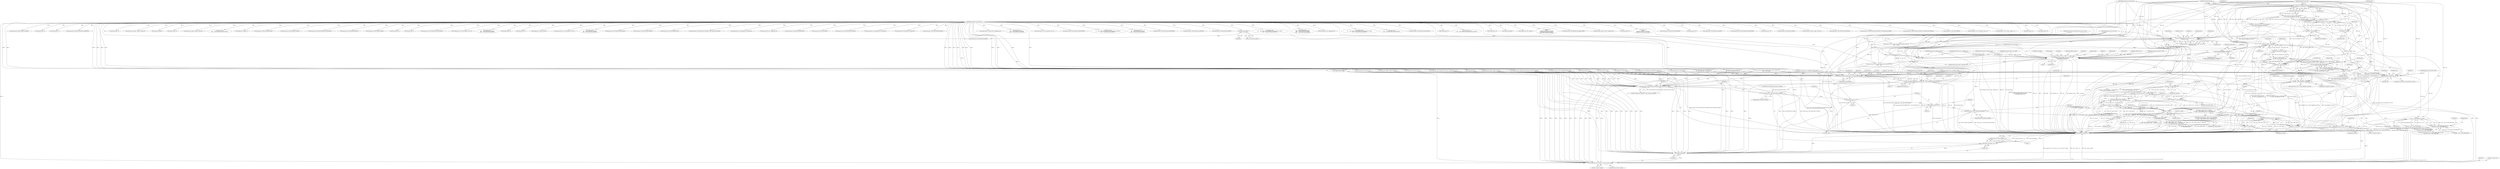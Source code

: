 digraph "0_frr_943d595a018e69b550db08cccba1d0778a86705a_0@pointer" {
"1000423" [label="(Call,peer_cap_enhe(peer, afi, safi))"];
"1000221" [label="(Call,bgp_packet_mpattr_start(s, peer, afi, safi,\n\t\t\t\t\t\t\tvecarr, attr))"];
"1000195" [label="(Call,stream_get_endp(s))"];
"1000150" [label="(MethodParameterIn,struct stream *s)"];
"1000210" [label="(Call,peer_cap_enhe(peer, afi, safi))"];
"1000149" [label="(MethodParameterIn,struct peer *peer)"];
"1000203" [label="(Call,afi == AFI_IP)"];
"1000154" [label="(MethodParameterIn,afi_t afi)"];
"1000206" [label="(Call,safi == SAFI_UNICAST)"];
"1000155" [label="(MethodParameterIn,safi_t safi)"];
"1000152" [label="(MethodParameterIn,struct bpacket_attr_vec_arr *vecarr)"];
"1000151" [label="(MethodParameterIn,struct attr *attr)"];
"1000415" [label="(Call,afi == AFI_IP)"];
"1000228" [label="(Call,bgp_packet_mpattr_prefix(s, afi, safi, p, prd, label,\n\t\t\t\t\t num_labels, addpath_encode,\n\t\t\t\t\t addpath_tx_id, attr))"];
"1000198" [label="(Call,p\n\t    && !((afi == AFI_IP && safi == SAFI_UNICAST)\n\t\t && !peer_cap_enhe(peer, afi, safi)))"];
"1000153" [label="(MethodParameterIn,struct prefix *p)"];
"1000200" [label="(Call,!((afi == AFI_IP && safi == SAFI_UNICAST)\n\t\t && !peer_cap_enhe(peer, afi, safi)))"];
"1000201" [label="(Call,(afi == AFI_IP && safi == SAFI_UNICAST)\n\t\t && !peer_cap_enhe(peer, afi, safi))"];
"1000202" [label="(Call,afi == AFI_IP && safi == SAFI_UNICAST)"];
"1000209" [label="(Call,!peer_cap_enhe(peer, afi, safi))"];
"1000157" [label="(MethodParameterIn,struct prefix_rd *prd)"];
"1000158" [label="(MethodParameterIn,mpls_label_t *label)"];
"1000159" [label="(MethodParameterIn,uint32_t num_labels)"];
"1000160" [label="(MethodParameterIn,int addpath_encode)"];
"1000161" [label="(MethodParameterIn,uint32_t addpath_tx_id)"];
"1000419" [label="(Call,safi == SAFI_UNICAST)"];
"1000422" [label="(Call,!peer_cap_enhe(peer, afi, safi))"];
"1000418" [label="(Call,safi == SAFI_UNICAST\n\t    && !peer_cap_enhe(peer, afi, safi))"];
"1000414" [label="(Call,afi == AFI_IP && safi == SAFI_UNICAST\n\t    && !peer_cap_enhe(peer, afi, safi))"];
"1000459" [label="(Call,peer_cap_enhe(from, afi, safi))"];
"1000775" [label="(Call,from\n\t    && from->sort == BGP_PEER_IBGP)"];
"1000769" [label="(Call,peer->sort == BGP_PEER_IBGP && from\n\t    && from->sort == BGP_PEER_IBGP)"];
"1001105" [label="(Call,safi == SAFI_LABELED_UNICAST)"];
"1001230" [label="(Call,safi == SAFI_ENCAP)"];
"1001229" [label="(Call,safi == SAFI_ENCAP || safi == SAFI_MPLS_VPN)"];
"1001221" [label="(Call,(afi == AFI_IP || afi == AFI_IP6)\n\t     && (safi == SAFI_ENCAP || safi == SAFI_MPLS_VPN))"];
"1001220" [label="(Call,((afi == AFI_IP || afi == AFI_IP6)\n\t     && (safi == SAFI_ENCAP || safi == SAFI_MPLS_VPN))\n\t    || (afi == AFI_L2VPN && safi == SAFI_EVPN))"];
"1001233" [label="(Call,safi == SAFI_MPLS_VPN)"];
"1001240" [label="(Call,safi == SAFI_EVPN)"];
"1001236" [label="(Call,afi == AFI_L2VPN && safi == SAFI_EVPN)"];
"1001223" [label="(Call,afi == AFI_IP)"];
"1001222" [label="(Call,afi == AFI_IP || afi == AFI_IP6)"];
"1001226" [label="(Call,afi == AFI_IP6)"];
"1001237" [label="(Call,afi == AFI_L2VPN)"];
"1001244" [label="(Call,bgp_packet_mpattr_tea(bgp, peer, s, attr, BGP_ATTR_ENCAP))"];
"1001250" [label="(Call,bgp_packet_mpattr_tea(bgp, peer, s, attr, BGP_ATTR_VNC))"];
"1001264" [label="(Call,stream_putc(s, BGP_ATTR_FLAG_OPTIONAL | BGP_ATTR_FLAG_TRANS))"];
"1001269" [label="(Call,stream_putc(s, BGP_ATTR_PMSI_TUNNEL))"];
"1001272" [label="(Call,stream_putc(s, 9))"];
"1001275" [label="(Call,stream_putc(s, 0))"];
"1001278" [label="(Call,stream_putc(s, PMSI_TNLTYPE_INGR_REPL))"];
"1001281" [label="(Call,stream_put(s, &(attr->label),\n\t\t\t   BGP_LABEL_BYTES))"];
"1001288" [label="(Call,stream_put_ipv4(s, attr->nexthop.s_addr))"];
"1001299" [label="(Call,stream_put(s, attr->transit->val, attr->transit->length))"];
"1001313" [label="(Call,stream_get_endp(s))"];
"1001312" [label="(Call,stream_get_endp(s) - cp)"];
"1001311" [label="(Return,return stream_get_endp(s) - cp;)"];
"1001231" [label="(Identifier,safi)"];
"1000149" [label="(MethodParameterIn,struct peer *peer)"];
"1000203" [label="(Call,afi == AFI_IP)"];
"1000447" [label="(Call,stream_putc(s, 4))"];
"1000214" [label="(Block,)"];
"1001297" [label="(Identifier,attr)"];
"1000806" [label="(Call,stream_put_in_addr(s, &from->remote_id))"];
"1000418" [label="(Call,safi == SAFI_UNICAST\n\t    && !peer_cap_enhe(peer, afi, safi))"];
"1000462" [label="(Identifier,safi)"];
"1000421" [label="(Identifier,SAFI_UNICAST)"];
"1001061" [label="(Call,stream_putc(s, ecom_tr_size * 8))"];
"1000238" [label="(Identifier,attr)"];
"1000242" [label="(Call,stream_putc(s, BGP_ATTR_FLAG_TRANS))"];
"1000392" [label="(Call,stream_get_endp(s))"];
"1001250" [label="(Call,bgp_packet_mpattr_tea(bgp, peer, s, attr, BGP_ATTR_VNC))"];
"1000414" [label="(Call,afi == AFI_IP && safi == SAFI_UNICAST\n\t    && !peer_cap_enhe(peer, afi, safi))"];
"1000161" [label="(MethodParameterIn,uint32_t addpath_tx_id)"];
"1000210" [label="(Call,peer_cap_enhe(peer, afi, safi))"];
"1000420" [label="(Identifier,safi)"];
"1001148" [label="(Call,stream_putw(s, 0))"];
"1001261" [label="(Call,ATTR_FLAG_BIT(BGP_ATTR_PMSI_TUNNEL))"];
"1001224" [label="(Identifier,afi)"];
"1000838" [label="(Call,stream_put_in_addr(s, &bgp->cluster_id))"];
"1001043" [label="(Call,stream_putc(s,\n\t\t\t\t\t\t    BGP_ATTR_EXT_COMMUNITIES))"];
"1001223" [label="(Call,afi == AFI_IP)"];
"1001181" [label="(Call,aspath_put(s, aspath, 1))"];
"1000197" [label="(ControlStructure,if (p\n\t    && !((afi == AFI_IP && safi == SAFI_UNICAST)\n\t\t && !peer_cap_enhe(peer, afi, safi))))"];
"1001246" [label="(Identifier,peer)"];
"1000467" [label="(Call,stream_putc(s, BGP_ATTR_NEXT_HOP))"];
"1000502" [label="(Call,stream_putl(s, (bgp->maxmed_active ? bgp->maxmed_value\n\t\t\t\t\t\t   : attr->med)))"];
"1000464" [label="(Call,stream_putc(s, BGP_ATTR_FLAG_TRANS))"];
"1000224" [label="(Identifier,afi)"];
"1000732" [label="(Call,stream_putc(s, BGP_ATTR_LARGE_COMMUNITIES))"];
"1000153" [label="(MethodParameterIn,struct prefix *p)"];
"1001290" [label="(Call,attr->nexthop.s_addr)"];
"1000439" [label="(Call,stream_putc(s, BGP_ATTR_NEXT_HOP))"];
"1001306" [label="(Call,attr->transit->length)"];
"1001243" [label="(Block,)"];
"1001104" [label="(ControlStructure,if (safi == SAFI_LABELED_UNICAST))"];
"1001168" [label="(Call,stream_putc(s, BGP_ATTR_AS4_PATH))"];
"1000769" [label="(Call,peer->sort == BGP_PEER_IBGP && from\n\t    && from->sort == BGP_PEER_IBGP)"];
"1000587" [label="(Call,stream_putc(s, 6))"];
"1001270" [label="(Identifier,s)"];
"1000424" [label="(Identifier,peer)"];
"1000789" [label="(Call,stream_putc(s, 4))"];
"1001155" [label="(Identifier,send_as4_path)"];
"1000955" [label="(Call,stream_putc(s, BGP_ATTR_EXT_COMMUNITIES))"];
"1001247" [label="(Identifier,s)"];
"1000958" [label="(Call,stream_putc(s, attr->ecommunity->size * 8))"];
"1001244" [label="(Call,bgp_packet_mpattr_tea(bgp, peer, s, attr, BGP_ATTR_ENCAP))"];
"1000950" [label="(Call,stream_putc(s,\n\t\t\t\t\t    BGP_ATTR_FLAG_OPTIONAL\n\t\t\t\t\t\t    | BGP_ATTR_FLAG_TRANS))"];
"1001175" [label="(Call,stream_putw(s, 0))"];
"1001274" [label="(Literal,9)"];
"1000874" [label="(Call,stream_put_in_addr(s, &bgp->cluster_id))"];
"1001222" [label="(Call,afi == AFI_IP || afi == AFI_IP6)"];
"1001100" [label="(Call,stream_put(s, pnt, 8))"];
"1000235" [label="(Identifier,num_labels)"];
"1000533" [label="(Call,stream_putc(s, 4))"];
"1000400" [label="(Call,aspath_put(s, aspath, use32bit))"];
"1000939" [label="(Call,stream_putw(s, attr->ecommunity->size * 8))"];
"1000202" [label="(Call,afi == AFI_IP && safi == SAFI_UNICAST)"];
"1001271" [label="(Identifier,BGP_ATTR_PMSI_TUNNEL)"];
"1000668" [label="(Call,stream_putc(s,\n\t\t\t\t    BGP_ATTR_FLAG_OPTIONAL\n\t\t\t\t\t    | BGP_ATTR_FLAG_TRANS))"];
"1000233" [label="(Identifier,prd)"];
"1000198" [label="(Call,p\n\t    && !((afi == AFI_IP && safi == SAFI_UNICAST)\n\t\t && !peer_cap_enhe(peer, afi, safi)))"];
"1001312" [label="(Call,stream_get_endp(s) - cp)"];
"1000415" [label="(Call,afi == AFI_IP)"];
"1000777" [label="(Call,from->sort == BGP_PEER_IBGP)"];
"1000673" [label="(Call,stream_putc(s, BGP_ATTR_COMMUNITIES))"];
"1001178" [label="(Call,stream_putw_at(s, aspath_sizep, aspath_put(s, aspath, 1)))"];
"1001265" [label="(Identifier,s)"];
"1001287" [label="(Identifier,BGP_LABEL_BYTES)"];
"1001225" [label="(Identifier,AFI_IP)"];
"1000530" [label="(Call,stream_putc(s, BGP_ATTR_LOCAL_PREF))"];
"1001272" [label="(Call,stream_putc(s, 9))"];
"1001133" [label="(Call,stream_putc(s, BGP_ATTR_PREFIX_SID))"];
"1000566" [label="(Call,stream_putc(s, BGP_ATTR_FLAG_OPTIONAL | BGP_ATTR_FLAG_TRANS))"];
"1000155" [label="(MethodParameterIn,safi_t safi)"];
"1000465" [label="(Identifier,s)"];
"1001248" [label="(Identifier,attr)"];
"1000186" [label="(Call,!bgp)"];
"1001266" [label="(Call,BGP_ATTR_FLAG_OPTIONAL | BGP_ATTR_FLAG_TRANS)"];
"1000751" [label="(Call,stream_putc(s, lcom_length(attr->lcommunity)))"];
"1000442" [label="(Call,bpacket_attr_vec_arr_set_vec(vecarr, BGP_ATTR_VEC_NH, s,\n\t\t\t\t\t\t     attr))"];
"1000580" [label="(Call,stream_putl(s, attr->aggregator_as))"];
"1000205" [label="(Identifier,AFI_IP)"];
"1000228" [label="(Call,bgp_packet_mpattr_prefix(s, afi, safi, p, prd, label,\n\t\t\t\t\t num_labels, addpath_encode,\n\t\t\t\t\t addpath_tx_id, attr))"];
"1000425" [label="(Identifier,afi)"];
"1001212" [label="(Call,stream_put_ipv4(s, attr->aggregator_addr.s_addr))"];
"1000571" [label="(Call,stream_putc(s, BGP_ATTR_AGGREGATOR))"];
"1000597" [label="(Call,stream_putw(s, BGP_AS_TRANS))"];
"1001106" [label="(Identifier,safi)"];
"1000784" [label="(Identifier,s)"];
"1000783" [label="(Call,stream_putc(s, BGP_ATTR_FLAG_OPTIONAL))"];
"1001220" [label="(Call,((afi == AFI_IP || afi == AFI_IP6)\n\t     && (safi == SAFI_ENCAP || safi == SAFI_MPLS_VPN))\n\t    || (afi == AFI_L2VPN && safi == SAFI_EVPN))"];
"1000735" [label="(Call,stream_putw(s, lcom_length(attr->lcommunity)))"];
"1000207" [label="(Identifier,safi)"];
"1000419" [label="(Call,safi == SAFI_UNICAST)"];
"1000815" [label="(Call,stream_putc(s, BGP_ATTR_CLUSTER_LIST))"];
"1000422" [label="(Call,!peer_cap_enhe(peer, afi, safi))"];
"1000786" [label="(Call,stream_putc(s, BGP_ATTR_ORIGINATOR_ID))"];
"1000239" [label="(Call,bgp_packet_mpattr_end(s, mpattrlen_pos))"];
"1001275" [label="(Call,stream_putc(s, 0))"];
"1000776" [label="(Identifier,from)"];
"1001151" [label="(Call,stream_putl(s, label_index))"];
"1001226" [label="(Call,afi == AFI_IP6)"];
"1000604" [label="(Call,stream_putw(s, (uint16_t)attr->aggregator_as))"];
"1000770" [label="(Call,peer->sort == BGP_PEER_IBGP)"];
"1001128" [label="(Call,stream_putc(s,\n\t\t\t\t\t    BGP_ATTR_FLAG_OPTIONAL\n\t\t\t\t\t\t    | BGP_ATTR_FLAG_TRANS))"];
"1000232" [label="(Identifier,p)"];
"1000221" [label="(Call,bgp_packet_mpattr_start(s, peer, afi, safi,\n\t\t\t\t\t\t\tvecarr, attr))"];
"1000685" [label="(Call,stream_put(s, attr->community->val, attr->community->size * 4))"];
"1000196" [label="(Identifier,s)"];
"1000657" [label="(Call,stream_putw(s, attr->community->size * 4))"];
"1000188" [label="(Call,bgp = peer->bgp)"];
"1000219" [label="(Call,mpattrlen_pos = bgp_packet_mpattr_start(s, peer, afi, safi,\n\t\t\t\t\t\t\tvecarr, attr))"];
"1000211" [label="(Identifier,peer)"];
"1001233" [label="(Call,safi == SAFI_MPLS_VPN)"];
"1000936" [label="(Call,stream_putc(s, BGP_ATTR_EXT_COMMUNITIES))"];
"1000431" [label="(Identifier,attr)"];
"1001235" [label="(Identifier,SAFI_MPLS_VPN)"];
"1000206" [label="(Call,safi == SAFI_UNICAST)"];
"1000152" [label="(MethodParameterIn,struct bpacket_attr_vec_arr *vecarr)"];
"1001264" [label="(Call,stream_putc(s, BGP_ATTR_FLAG_OPTIONAL | BGP_ATTR_FLAG_TRANS))"];
"1000213" [label="(Identifier,safi)"];
"1001161" [label="(Call,stream_putc(s,\n\t\t\t    BGP_ATTR_FLAG_TRANS | BGP_ATTR_FLAG_OPTIONAL\n\t\t\t\t    | BGP_ATTR_FLAG_EXTLEN))"];
"1000743" [label="(Call,stream_putc(s,\n\t\t\t\t    BGP_ATTR_FLAG_OPTIONAL\n\t\t\t\t\t    | BGP_ATTR_FLAG_TRANS))"];
"1001201" [label="(Call,stream_putc(s, BGP_ATTR_AS4_AGGREGATOR))"];
"1001241" [label="(Identifier,safi)"];
"1000493" [label="(Call,stream_putc(s, BGP_ATTR_FLAG_OPTIONAL))"];
"1000549" [label="(Call,stream_putc(s, BGP_ATTR_FLAG_TRANS))"];
"1001282" [label="(Identifier,s)"];
"1000611" [label="(Call,stream_put_ipv4(s, attr->aggregator_addr.s_addr))"];
"1000485" [label="(Identifier,attr)"];
"1001280" [label="(Identifier,PMSI_TNLTYPE_INGR_REPL)"];
"1000151" [label="(MethodParameterIn,struct attr *attr)"];
"1000647" [label="(Call,stream_putc(s,\n\t\t\t\t    BGP_ATTR_FLAG_OPTIONAL | BGP_ATTR_FLAG_TRANS\n\t\t\t\t\t    | BGP_ATTR_FLAG_EXTLEN))"];
"1000967" [label="(Call,stream_put(s, attr->ecommunity->val,\n\t\t\t\t   attr->ecommunity->size * 8))"];
"1001283" [label="(Call,&(attr->label))"];
"1000929" [label="(Call,stream_putc(s,\n\t\t\t\t\t    BGP_ATTR_FLAG_OPTIONAL\n\t\t\t\t\t\t    | BGP_ATTR_FLAG_TRANS\n\t\t\t\t\t\t    | BGP_ATTR_FLAG_EXTLEN))"];
"1001221" [label="(Call,(afi == AFI_IP || afi == AFI_IP6)\n\t     && (safi == SAFI_ENCAP || safi == SAFI_MPLS_VPN))"];
"1001207" [label="(Call,stream_putl(s, attr->aggregator_as))"];
"1001316" [label="(MethodReturn,bgp_size_t)"];
"1000201" [label="(Call,(afi == AFI_IP && safi == SAFI_UNICAST)\n\t\t && !peer_cap_enhe(peer, afi, safi))"];
"1001252" [label="(Identifier,peer)"];
"1000217" [label="(Identifier,mpattrlen_pos)"];
"1001276" [label="(Identifier,s)"];
"1000159" [label="(MethodParameterIn,uint32_t num_labels)"];
"1000236" [label="(Identifier,addpath_encode)"];
"1000240" [label="(Identifier,s)"];
"1000536" [label="(Call,stream_putl(s, attr->local_pref))"];
"1001242" [label="(Identifier,SAFI_EVPN)"];
"1000725" [label="(Call,stream_putc(s,\n\t\t\t\t    BGP_ATTR_FLAG_OPTIONAL | BGP_ATTR_FLAG_TRANS\n\t\t\t\t\t    | BGP_ATTR_FLAG_EXTLEN))"];
"1000458" [label="(ControlStructure,if (peer_cap_enhe(from, afi, safi)))"];
"1001253" [label="(Identifier,s)"];
"1000212" [label="(Identifier,afi)"];
"1001227" [label="(Identifier,afi)"];
"1001058" [label="(Call,stream_putc(s,\n\t\t\t\t\t\t    BGP_ATTR_EXT_COMMUNITIES))"];
"1001273" [label="(Identifier,s)"];
"1001289" [label="(Identifier,s)"];
"1000496" [label="(Call,stream_putc(s, BGP_ATTR_MULTI_EXIT_DISC))"];
"1001254" [label="(Identifier,attr)"];
"1000475" [label="(Call,stream_putc(s, 4))"];
"1001142" [label="(Call,stream_putw(s,\n\t\t\t\t\t    BGP_PREFIX_SID_LABEL_INDEX_LENGTH))"];
"1000413" [label="(ControlStructure,if (afi == AFI_IP && safi == SAFI_UNICAST\n\t    && !peer_cap_enhe(peer, afi, safi)))"];
"1000757" [label="(Call,stream_put(s, attr->lcommunity->val,\n\t\t\t   lcom_length(attr->lcommunity)))"];
"1001240" [label="(Call,safi == SAFI_EVPN)"];
"1000775" [label="(Call,from\n\t    && from->sort == BGP_PEER_IBGP)"];
"1001238" [label="(Identifier,afi)"];
"1000394" [label="(Call,stream_putw(s, 0))"];
"1000234" [label="(Identifier,label)"];
"1001229" [label="(Call,safi == SAFI_ENCAP || safi == SAFI_MPLS_VPN)"];
"1000461" [label="(Identifier,afi)"];
"1001173" [label="(Call,stream_get_endp(s))"];
"1001107" [label="(Identifier,SAFI_LABELED_UNICAST)"];
"1000768" [label="(ControlStructure,if (peer->sort == BGP_PEER_IBGP && from\n\t    && from->sort == BGP_PEER_IBGP))"];
"1001236" [label="(Call,afi == AFI_L2VPN && safi == SAFI_EVPN)"];
"1000416" [label="(Identifier,afi)"];
"1000251" [label="(Call,stream_putc(s, attr->origin))"];
"1000450" [label="(Call,stream_put_ipv4(s, attr->nexthop.s_addr))"];
"1000851" [label="(Call,stream_put(s, attr->cluster->list,\n\t\t\t\t   attr->cluster->length))"];
"1000229" [label="(Identifier,s)"];
"1000160" [label="(MethodParameterIn,int addpath_encode)"];
"1000193" [label="(Call,cp = stream_get_endp(s))"];
"1001036" [label="(Call,stream_putc(\n\t\t\t\t\t\ts,\n\t\t\t\t\t\tBGP_ATTR_FLAG_OPTIONAL\n\t\t\t\t\t\t\t| BGP_ATTR_FLAG_TRANS\n\t\t\t\t\t\t\t| BGP_ATTR_FLAG_EXTLEN))"];
"1000478" [label="(Call,stream_put_ipv4(s, 0))"];
"1001139" [label="(Call,stream_putc(s, BGP_PREFIX_SID_LABEL_INDEX))"];
"1000204" [label="(Identifier,afi)"];
"1000460" [label="(Identifier,from)"];
"1000156" [label="(MethodParameterIn,struct peer *from)"];
"1000799" [label="(Call,stream_put_in_addr(s, &attr->originator_id))"];
"1001145" [label="(Call,stream_putc(s, 0))"];
"1001300" [label="(Identifier,s)"];
"1001239" [label="(Identifier,AFI_L2VPN)"];
"1001053" [label="(Call,stream_putc(\n\t\t\t\t\t\ts,\n\t\t\t\t\t\tBGP_ATTR_FLAG_OPTIONAL\n\t\t\t\t\t\t\t| BGP_ATTR_FLAG_TRANS))"];
"1000654" [label="(Call,stream_putc(s, BGP_ATTR_COMMUNITIES))"];
"1000148" [label="(MethodParameterIn,struct bgp *bgp)"];
"1001277" [label="(Literal,0)"];
"1001315" [label="(Identifier,cp)"];
"1000231" [label="(Identifier,safi)"];
"1001204" [label="(Call,stream_putc(s, 8))"];
"1001237" [label="(Call,afi == AFI_L2VPN)"];
"1000527" [label="(Call,stream_putc(s, BGP_ATTR_FLAG_TRANS))"];
"1001249" [label="(Identifier,BGP_ATTR_ENCAP)"];
"1001301" [label="(Call,attr->transit->val)"];
"1000881" [label="(Call,stream_put_in_addr(s, &bgp->router_id))"];
"1000748" [label="(Call,stream_putc(s, BGP_ATTR_LARGE_COMMUNITIES))"];
"1001299" [label="(Call,stream_put(s, attr->transit->val, attr->transit->length))"];
"1001278" [label="(Call,stream_putc(s, PMSI_TNLTYPE_INGR_REPL))"];
"1001230" [label="(Call,safi == SAFI_ENCAP)"];
"1001313" [label="(Call,stream_get_endp(s))"];
"1001228" [label="(Identifier,AFI_IP6)"];
"1000426" [label="(Identifier,safi)"];
"1001245" [label="(Identifier,bgp)"];
"1000157" [label="(MethodParameterIn,struct prefix_rd *prd)"];
"1001281" [label="(Call,stream_put(s, &(attr->label),\n\t\t\t   BGP_LABEL_BYTES))"];
"1001136" [label="(Call,stream_putc(s, 10))"];
"1001046" [label="(Call,stream_putw(s, ecom_tr_size * 8))"];
"1000225" [label="(Identifier,safi)"];
"1000387" [label="(Call,stream_putc(s, BGP_ATTR_AS_PATH))"];
"1000243" [label="(Identifier,s)"];
"1000162" [label="(Block,)"];
"1001219" [label="(ControlStructure,if (((afi == AFI_IP || afi == AFI_IP6)\n\t     && (safi == SAFI_ENCAP || safi == SAFI_MPLS_VPN))\n\t    || (afi == AFI_L2VPN && safi == SAFI_EVPN)))"];
"1000195" [label="(Call,stream_get_endp(s))"];
"1000208" [label="(Identifier,SAFI_UNICAST)"];
"1001288" [label="(Call,stream_put_ipv4(s, attr->nexthop.s_addr))"];
"1000200" [label="(Call,!((afi == AFI_IP && safi == SAFI_UNICAST)\n\t\t && !peer_cap_enhe(peer, afi, safi)))"];
"1000845" [label="(Call,stream_put_in_addr(s, &bgp->router_id))"];
"1000812" [label="(Call,stream_putc(s, BGP_ATTR_FLAG_OPTIONAL))"];
"1000158" [label="(MethodParameterIn,mpls_label_t *label)"];
"1000209" [label="(Call,!peer_cap_enhe(peer, afi, safi))"];
"1000417" [label="(Identifier,AFI_IP)"];
"1000470" [label="(Call,bpacket_attr_vec_arr_set_vec(vecarr, BGP_ATTR_VEC_NH, s,\n\t\t\t\t\t\t     NULL))"];
"1000199" [label="(Identifier,p)"];
"1001311" [label="(Return,return stream_get_endp(s) - cp;)"];
"1000459" [label="(Call,peer_cap_enhe(from, afi, safi))"];
"1000150" [label="(MethodParameterIn,struct stream *s)"];
"1001196" [label="(Call,stream_putc(s, BGP_ATTR_FLAG_OPTIONAL | BGP_ATTR_FLAG_TRANS))"];
"1000382" [label="(Call,stream_putc(s, BGP_ATTR_FLAG_TRANS | BGP_ATTR_FLAG_EXTLEN))"];
"1000245" [label="(Call,stream_putc(s, BGP_ATTR_ORIGIN))"];
"1000154" [label="(MethodParameterIn,afi_t afi)"];
"1001263" [label="(Block,)"];
"1000676" [label="(Call,stream_putc(s, attr->community->size * 4))"];
"1001314" [label="(Identifier,s)"];
"1000226" [label="(Identifier,vecarr)"];
"1000222" [label="(Identifier,s)"];
"1000223" [label="(Identifier,peer)"];
"1000823" [label="(Call,stream_putc(s, attr->cluster->length + 4))"];
"1000227" [label="(Identifier,attr)"];
"1001105" [label="(Call,safi == SAFI_LABELED_UNICAST)"];
"1000397" [label="(Call,stream_putw_at(s, aspath_sizep, aspath_put(s, aspath, use32bit)))"];
"1001259" [label="(Identifier,attr)"];
"1001295" [label="(ControlStructure,if (attr->transit))"];
"1001279" [label="(Identifier,s)"];
"1001112" [label="(Identifier,attr)"];
"1000555" [label="(Call,stream_putc(s, 0))"];
"1000865" [label="(Call,stream_putc(s, 4))"];
"1000577" [label="(Call,stream_putc(s, 8))"];
"1000423" [label="(Call,peer_cap_enhe(peer, afi, safi))"];
"1001269" [label="(Call,stream_putc(s, BGP_ATTR_PMSI_TUNNEL))"];
"1000436" [label="(Call,stream_putc(s, BGP_ATTR_FLAG_TRANS))"];
"1001232" [label="(Identifier,SAFI_ENCAP)"];
"1001234" [label="(Identifier,safi)"];
"1001251" [label="(Identifier,bgp)"];
"1000499" [label="(Call,stream_putc(s, 4))"];
"1000230" [label="(Identifier,afi)"];
"1000893" [label="(Identifier,peer)"];
"1000237" [label="(Identifier,addpath_tx_id)"];
"1001255" [label="(Identifier,BGP_ATTR_VNC)"];
"1000248" [label="(Call,stream_putc(s, 1))"];
"1000552" [label="(Call,stream_putc(s, BGP_ATTR_ATOMIC_AGGREGATE))"];
"1000423" -> "1000422"  [label="AST: "];
"1000423" -> "1000426"  [label="CFG: "];
"1000424" -> "1000423"  [label="AST: "];
"1000425" -> "1000423"  [label="AST: "];
"1000426" -> "1000423"  [label="AST: "];
"1000422" -> "1000423"  [label="CFG: "];
"1000423" -> "1001316"  [label="DDG: peer"];
"1000423" -> "1000422"  [label="DDG: peer"];
"1000423" -> "1000422"  [label="DDG: afi"];
"1000423" -> "1000422"  [label="DDG: safi"];
"1000221" -> "1000423"  [label="DDG: peer"];
"1000210" -> "1000423"  [label="DDG: peer"];
"1000149" -> "1000423"  [label="DDG: peer"];
"1000415" -> "1000423"  [label="DDG: afi"];
"1000154" -> "1000423"  [label="DDG: afi"];
"1000419" -> "1000423"  [label="DDG: safi"];
"1000155" -> "1000423"  [label="DDG: safi"];
"1000423" -> "1000459"  [label="DDG: afi"];
"1000423" -> "1000459"  [label="DDG: safi"];
"1000423" -> "1001105"  [label="DDG: safi"];
"1000423" -> "1001223"  [label="DDG: afi"];
"1000423" -> "1001244"  [label="DDG: peer"];
"1000221" -> "1000219"  [label="AST: "];
"1000221" -> "1000227"  [label="CFG: "];
"1000222" -> "1000221"  [label="AST: "];
"1000223" -> "1000221"  [label="AST: "];
"1000224" -> "1000221"  [label="AST: "];
"1000225" -> "1000221"  [label="AST: "];
"1000226" -> "1000221"  [label="AST: "];
"1000227" -> "1000221"  [label="AST: "];
"1000219" -> "1000221"  [label="CFG: "];
"1000221" -> "1001316"  [label="DDG: peer"];
"1000221" -> "1001316"  [label="DDG: vecarr"];
"1000221" -> "1000219"  [label="DDG: afi"];
"1000221" -> "1000219"  [label="DDG: vecarr"];
"1000221" -> "1000219"  [label="DDG: attr"];
"1000221" -> "1000219"  [label="DDG: peer"];
"1000221" -> "1000219"  [label="DDG: safi"];
"1000221" -> "1000219"  [label="DDG: s"];
"1000195" -> "1000221"  [label="DDG: s"];
"1000150" -> "1000221"  [label="DDG: s"];
"1000210" -> "1000221"  [label="DDG: peer"];
"1000210" -> "1000221"  [label="DDG: afi"];
"1000210" -> "1000221"  [label="DDG: safi"];
"1000149" -> "1000221"  [label="DDG: peer"];
"1000203" -> "1000221"  [label="DDG: afi"];
"1000154" -> "1000221"  [label="DDG: afi"];
"1000206" -> "1000221"  [label="DDG: safi"];
"1000155" -> "1000221"  [label="DDG: safi"];
"1000152" -> "1000221"  [label="DDG: vecarr"];
"1000151" -> "1000221"  [label="DDG: attr"];
"1000221" -> "1000228"  [label="DDG: s"];
"1000221" -> "1000228"  [label="DDG: afi"];
"1000221" -> "1000228"  [label="DDG: safi"];
"1000221" -> "1000228"  [label="DDG: attr"];
"1000221" -> "1000442"  [label="DDG: vecarr"];
"1000221" -> "1000470"  [label="DDG: vecarr"];
"1000221" -> "1001244"  [label="DDG: peer"];
"1000195" -> "1000193"  [label="AST: "];
"1000195" -> "1000196"  [label="CFG: "];
"1000196" -> "1000195"  [label="AST: "];
"1000193" -> "1000195"  [label="CFG: "];
"1000195" -> "1000193"  [label="DDG: s"];
"1000150" -> "1000195"  [label="DDG: s"];
"1000195" -> "1000242"  [label="DDG: s"];
"1000150" -> "1000147"  [label="AST: "];
"1000150" -> "1001316"  [label="DDG: s"];
"1000150" -> "1000228"  [label="DDG: s"];
"1000150" -> "1000239"  [label="DDG: s"];
"1000150" -> "1000242"  [label="DDG: s"];
"1000150" -> "1000245"  [label="DDG: s"];
"1000150" -> "1000248"  [label="DDG: s"];
"1000150" -> "1000251"  [label="DDG: s"];
"1000150" -> "1000382"  [label="DDG: s"];
"1000150" -> "1000387"  [label="DDG: s"];
"1000150" -> "1000392"  [label="DDG: s"];
"1000150" -> "1000394"  [label="DDG: s"];
"1000150" -> "1000397"  [label="DDG: s"];
"1000150" -> "1000400"  [label="DDG: s"];
"1000150" -> "1000436"  [label="DDG: s"];
"1000150" -> "1000439"  [label="DDG: s"];
"1000150" -> "1000442"  [label="DDG: s"];
"1000150" -> "1000447"  [label="DDG: s"];
"1000150" -> "1000450"  [label="DDG: s"];
"1000150" -> "1000464"  [label="DDG: s"];
"1000150" -> "1000467"  [label="DDG: s"];
"1000150" -> "1000470"  [label="DDG: s"];
"1000150" -> "1000475"  [label="DDG: s"];
"1000150" -> "1000478"  [label="DDG: s"];
"1000150" -> "1000493"  [label="DDG: s"];
"1000150" -> "1000496"  [label="DDG: s"];
"1000150" -> "1000499"  [label="DDG: s"];
"1000150" -> "1000502"  [label="DDG: s"];
"1000150" -> "1000527"  [label="DDG: s"];
"1000150" -> "1000530"  [label="DDG: s"];
"1000150" -> "1000533"  [label="DDG: s"];
"1000150" -> "1000536"  [label="DDG: s"];
"1000150" -> "1000549"  [label="DDG: s"];
"1000150" -> "1000552"  [label="DDG: s"];
"1000150" -> "1000555"  [label="DDG: s"];
"1000150" -> "1000566"  [label="DDG: s"];
"1000150" -> "1000571"  [label="DDG: s"];
"1000150" -> "1000577"  [label="DDG: s"];
"1000150" -> "1000580"  [label="DDG: s"];
"1000150" -> "1000587"  [label="DDG: s"];
"1000150" -> "1000597"  [label="DDG: s"];
"1000150" -> "1000604"  [label="DDG: s"];
"1000150" -> "1000611"  [label="DDG: s"];
"1000150" -> "1000647"  [label="DDG: s"];
"1000150" -> "1000654"  [label="DDG: s"];
"1000150" -> "1000657"  [label="DDG: s"];
"1000150" -> "1000668"  [label="DDG: s"];
"1000150" -> "1000673"  [label="DDG: s"];
"1000150" -> "1000676"  [label="DDG: s"];
"1000150" -> "1000685"  [label="DDG: s"];
"1000150" -> "1000725"  [label="DDG: s"];
"1000150" -> "1000732"  [label="DDG: s"];
"1000150" -> "1000735"  [label="DDG: s"];
"1000150" -> "1000743"  [label="DDG: s"];
"1000150" -> "1000748"  [label="DDG: s"];
"1000150" -> "1000751"  [label="DDG: s"];
"1000150" -> "1000757"  [label="DDG: s"];
"1000150" -> "1000783"  [label="DDG: s"];
"1000150" -> "1000786"  [label="DDG: s"];
"1000150" -> "1000789"  [label="DDG: s"];
"1000150" -> "1000799"  [label="DDG: s"];
"1000150" -> "1000806"  [label="DDG: s"];
"1000150" -> "1000812"  [label="DDG: s"];
"1000150" -> "1000815"  [label="DDG: s"];
"1000150" -> "1000823"  [label="DDG: s"];
"1000150" -> "1000838"  [label="DDG: s"];
"1000150" -> "1000845"  [label="DDG: s"];
"1000150" -> "1000851"  [label="DDG: s"];
"1000150" -> "1000865"  [label="DDG: s"];
"1000150" -> "1000874"  [label="DDG: s"];
"1000150" -> "1000881"  [label="DDG: s"];
"1000150" -> "1000929"  [label="DDG: s"];
"1000150" -> "1000936"  [label="DDG: s"];
"1000150" -> "1000939"  [label="DDG: s"];
"1000150" -> "1000950"  [label="DDG: s"];
"1000150" -> "1000955"  [label="DDG: s"];
"1000150" -> "1000958"  [label="DDG: s"];
"1000150" -> "1000967"  [label="DDG: s"];
"1000150" -> "1001036"  [label="DDG: s"];
"1000150" -> "1001043"  [label="DDG: s"];
"1000150" -> "1001046"  [label="DDG: s"];
"1000150" -> "1001053"  [label="DDG: s"];
"1000150" -> "1001058"  [label="DDG: s"];
"1000150" -> "1001061"  [label="DDG: s"];
"1000150" -> "1001100"  [label="DDG: s"];
"1000150" -> "1001128"  [label="DDG: s"];
"1000150" -> "1001133"  [label="DDG: s"];
"1000150" -> "1001136"  [label="DDG: s"];
"1000150" -> "1001139"  [label="DDG: s"];
"1000150" -> "1001142"  [label="DDG: s"];
"1000150" -> "1001145"  [label="DDG: s"];
"1000150" -> "1001148"  [label="DDG: s"];
"1000150" -> "1001151"  [label="DDG: s"];
"1000150" -> "1001161"  [label="DDG: s"];
"1000150" -> "1001168"  [label="DDG: s"];
"1000150" -> "1001173"  [label="DDG: s"];
"1000150" -> "1001175"  [label="DDG: s"];
"1000150" -> "1001178"  [label="DDG: s"];
"1000150" -> "1001181"  [label="DDG: s"];
"1000150" -> "1001196"  [label="DDG: s"];
"1000150" -> "1001201"  [label="DDG: s"];
"1000150" -> "1001204"  [label="DDG: s"];
"1000150" -> "1001207"  [label="DDG: s"];
"1000150" -> "1001212"  [label="DDG: s"];
"1000150" -> "1001244"  [label="DDG: s"];
"1000150" -> "1001250"  [label="DDG: s"];
"1000150" -> "1001264"  [label="DDG: s"];
"1000150" -> "1001269"  [label="DDG: s"];
"1000150" -> "1001272"  [label="DDG: s"];
"1000150" -> "1001275"  [label="DDG: s"];
"1000150" -> "1001278"  [label="DDG: s"];
"1000150" -> "1001281"  [label="DDG: s"];
"1000150" -> "1001288"  [label="DDG: s"];
"1000150" -> "1001299"  [label="DDG: s"];
"1000150" -> "1001313"  [label="DDG: s"];
"1000210" -> "1000209"  [label="AST: "];
"1000210" -> "1000213"  [label="CFG: "];
"1000211" -> "1000210"  [label="AST: "];
"1000212" -> "1000210"  [label="AST: "];
"1000213" -> "1000210"  [label="AST: "];
"1000209" -> "1000210"  [label="CFG: "];
"1000210" -> "1001316"  [label="DDG: peer"];
"1000210" -> "1000209"  [label="DDG: peer"];
"1000210" -> "1000209"  [label="DDG: afi"];
"1000210" -> "1000209"  [label="DDG: safi"];
"1000149" -> "1000210"  [label="DDG: peer"];
"1000203" -> "1000210"  [label="DDG: afi"];
"1000154" -> "1000210"  [label="DDG: afi"];
"1000206" -> "1000210"  [label="DDG: safi"];
"1000155" -> "1000210"  [label="DDG: safi"];
"1000210" -> "1000415"  [label="DDG: afi"];
"1000210" -> "1000419"  [label="DDG: safi"];
"1000210" -> "1000459"  [label="DDG: safi"];
"1000210" -> "1001105"  [label="DDG: safi"];
"1000210" -> "1001244"  [label="DDG: peer"];
"1000149" -> "1000147"  [label="AST: "];
"1000149" -> "1001316"  [label="DDG: peer"];
"1000149" -> "1001244"  [label="DDG: peer"];
"1000149" -> "1001250"  [label="DDG: peer"];
"1000203" -> "1000202"  [label="AST: "];
"1000203" -> "1000205"  [label="CFG: "];
"1000204" -> "1000203"  [label="AST: "];
"1000205" -> "1000203"  [label="AST: "];
"1000207" -> "1000203"  [label="CFG: "];
"1000202" -> "1000203"  [label="CFG: "];
"1000203" -> "1000202"  [label="DDG: afi"];
"1000203" -> "1000202"  [label="DDG: AFI_IP"];
"1000154" -> "1000203"  [label="DDG: afi"];
"1000203" -> "1000415"  [label="DDG: afi"];
"1000203" -> "1000415"  [label="DDG: AFI_IP"];
"1000154" -> "1000147"  [label="AST: "];
"1000154" -> "1001316"  [label="DDG: afi"];
"1000154" -> "1000228"  [label="DDG: afi"];
"1000154" -> "1000415"  [label="DDG: afi"];
"1000154" -> "1000459"  [label="DDG: afi"];
"1000154" -> "1001223"  [label="DDG: afi"];
"1000154" -> "1001226"  [label="DDG: afi"];
"1000154" -> "1001237"  [label="DDG: afi"];
"1000206" -> "1000202"  [label="AST: "];
"1000206" -> "1000208"  [label="CFG: "];
"1000207" -> "1000206"  [label="AST: "];
"1000208" -> "1000206"  [label="AST: "];
"1000202" -> "1000206"  [label="CFG: "];
"1000206" -> "1001316"  [label="DDG: SAFI_UNICAST"];
"1000206" -> "1000202"  [label="DDG: safi"];
"1000206" -> "1000202"  [label="DDG: SAFI_UNICAST"];
"1000155" -> "1000206"  [label="DDG: safi"];
"1000206" -> "1000419"  [label="DDG: safi"];
"1000206" -> "1000419"  [label="DDG: SAFI_UNICAST"];
"1000206" -> "1000459"  [label="DDG: safi"];
"1000206" -> "1001105"  [label="DDG: safi"];
"1000155" -> "1000147"  [label="AST: "];
"1000155" -> "1001316"  [label="DDG: safi"];
"1000155" -> "1000228"  [label="DDG: safi"];
"1000155" -> "1000419"  [label="DDG: safi"];
"1000155" -> "1000459"  [label="DDG: safi"];
"1000155" -> "1001105"  [label="DDG: safi"];
"1000155" -> "1001230"  [label="DDG: safi"];
"1000155" -> "1001233"  [label="DDG: safi"];
"1000155" -> "1001240"  [label="DDG: safi"];
"1000152" -> "1000147"  [label="AST: "];
"1000152" -> "1001316"  [label="DDG: vecarr"];
"1000152" -> "1000442"  [label="DDG: vecarr"];
"1000152" -> "1000470"  [label="DDG: vecarr"];
"1000151" -> "1000147"  [label="AST: "];
"1000151" -> "1001316"  [label="DDG: attr"];
"1000151" -> "1000228"  [label="DDG: attr"];
"1000151" -> "1000442"  [label="DDG: attr"];
"1000151" -> "1001244"  [label="DDG: attr"];
"1000151" -> "1001250"  [label="DDG: attr"];
"1000415" -> "1000414"  [label="AST: "];
"1000415" -> "1000417"  [label="CFG: "];
"1000416" -> "1000415"  [label="AST: "];
"1000417" -> "1000415"  [label="AST: "];
"1000420" -> "1000415"  [label="CFG: "];
"1000414" -> "1000415"  [label="CFG: "];
"1000415" -> "1000414"  [label="DDG: afi"];
"1000415" -> "1000414"  [label="DDG: AFI_IP"];
"1000228" -> "1000415"  [label="DDG: afi"];
"1000415" -> "1000459"  [label="DDG: afi"];
"1000415" -> "1001223"  [label="DDG: afi"];
"1000415" -> "1001223"  [label="DDG: AFI_IP"];
"1000228" -> "1000214"  [label="AST: "];
"1000228" -> "1000238"  [label="CFG: "];
"1000229" -> "1000228"  [label="AST: "];
"1000230" -> "1000228"  [label="AST: "];
"1000231" -> "1000228"  [label="AST: "];
"1000232" -> "1000228"  [label="AST: "];
"1000233" -> "1000228"  [label="AST: "];
"1000234" -> "1000228"  [label="AST: "];
"1000235" -> "1000228"  [label="AST: "];
"1000236" -> "1000228"  [label="AST: "];
"1000237" -> "1000228"  [label="AST: "];
"1000238" -> "1000228"  [label="AST: "];
"1000240" -> "1000228"  [label="CFG: "];
"1000228" -> "1001316"  [label="DDG: addpath_tx_id"];
"1000228" -> "1001316"  [label="DDG: prd"];
"1000228" -> "1001316"  [label="DDG: addpath_encode"];
"1000228" -> "1001316"  [label="DDG: num_labels"];
"1000228" -> "1001316"  [label="DDG: bgp_packet_mpattr_prefix(s, afi, safi, p, prd, label,\n\t\t\t\t\t num_labels, addpath_encode,\n\t\t\t\t\t addpath_tx_id, attr)"];
"1000228" -> "1001316"  [label="DDG: attr"];
"1000228" -> "1001316"  [label="DDG: p"];
"1000228" -> "1001316"  [label="DDG: label"];
"1000198" -> "1000228"  [label="DDG: p"];
"1000153" -> "1000228"  [label="DDG: p"];
"1000157" -> "1000228"  [label="DDG: prd"];
"1000158" -> "1000228"  [label="DDG: label"];
"1000159" -> "1000228"  [label="DDG: num_labels"];
"1000160" -> "1000228"  [label="DDG: addpath_encode"];
"1000161" -> "1000228"  [label="DDG: addpath_tx_id"];
"1000228" -> "1000239"  [label="DDG: s"];
"1000228" -> "1000419"  [label="DDG: safi"];
"1000228" -> "1000442"  [label="DDG: attr"];
"1000228" -> "1000459"  [label="DDG: safi"];
"1000228" -> "1001105"  [label="DDG: safi"];
"1000228" -> "1001244"  [label="DDG: attr"];
"1000198" -> "1000197"  [label="AST: "];
"1000198" -> "1000199"  [label="CFG: "];
"1000198" -> "1000200"  [label="CFG: "];
"1000199" -> "1000198"  [label="AST: "];
"1000200" -> "1000198"  [label="AST: "];
"1000217" -> "1000198"  [label="CFG: "];
"1000243" -> "1000198"  [label="CFG: "];
"1000198" -> "1001316"  [label="DDG: !((afi == AFI_IP && safi == SAFI_UNICAST)\n\t\t && !peer_cap_enhe(peer, afi, safi))"];
"1000198" -> "1001316"  [label="DDG: p"];
"1000198" -> "1001316"  [label="DDG: p\n\t    && !((afi == AFI_IP && safi == SAFI_UNICAST)\n\t\t && !peer_cap_enhe(peer, afi, safi))"];
"1000153" -> "1000198"  [label="DDG: p"];
"1000200" -> "1000198"  [label="DDG: (afi == AFI_IP && safi == SAFI_UNICAST)\n\t\t && !peer_cap_enhe(peer, afi, safi)"];
"1000153" -> "1000147"  [label="AST: "];
"1000153" -> "1001316"  [label="DDG: p"];
"1000200" -> "1000201"  [label="CFG: "];
"1000201" -> "1000200"  [label="AST: "];
"1000200" -> "1001316"  [label="DDG: (afi == AFI_IP && safi == SAFI_UNICAST)\n\t\t && !peer_cap_enhe(peer, afi, safi)"];
"1000201" -> "1000200"  [label="DDG: afi == AFI_IP && safi == SAFI_UNICAST"];
"1000201" -> "1000200"  [label="DDG: !peer_cap_enhe(peer, afi, safi)"];
"1000201" -> "1000202"  [label="CFG: "];
"1000201" -> "1000209"  [label="CFG: "];
"1000202" -> "1000201"  [label="AST: "];
"1000209" -> "1000201"  [label="AST: "];
"1000201" -> "1001316"  [label="DDG: !peer_cap_enhe(peer, afi, safi)"];
"1000201" -> "1001316"  [label="DDG: afi == AFI_IP && safi == SAFI_UNICAST"];
"1000202" -> "1000201"  [label="DDG: afi == AFI_IP"];
"1000202" -> "1000201"  [label="DDG: safi == SAFI_UNICAST"];
"1000209" -> "1000201"  [label="DDG: peer_cap_enhe(peer, afi, safi)"];
"1000201" -> "1000418"  [label="DDG: !peer_cap_enhe(peer, afi, safi)"];
"1000211" -> "1000202"  [label="CFG: "];
"1000202" -> "1001316"  [label="DDG: safi == SAFI_UNICAST"];
"1000209" -> "1001316"  [label="DDG: peer_cap_enhe(peer, afi, safi)"];
"1000157" -> "1000147"  [label="AST: "];
"1000157" -> "1001316"  [label="DDG: prd"];
"1000158" -> "1000147"  [label="AST: "];
"1000158" -> "1001316"  [label="DDG: label"];
"1000159" -> "1000147"  [label="AST: "];
"1000159" -> "1001316"  [label="DDG: num_labels"];
"1000160" -> "1000147"  [label="AST: "];
"1000160" -> "1001316"  [label="DDG: addpath_encode"];
"1000161" -> "1000147"  [label="AST: "];
"1000161" -> "1001316"  [label="DDG: addpath_tx_id"];
"1000419" -> "1000418"  [label="AST: "];
"1000419" -> "1000421"  [label="CFG: "];
"1000420" -> "1000419"  [label="AST: "];
"1000421" -> "1000419"  [label="AST: "];
"1000424" -> "1000419"  [label="CFG: "];
"1000418" -> "1000419"  [label="CFG: "];
"1000419" -> "1001316"  [label="DDG: SAFI_UNICAST"];
"1000419" -> "1000418"  [label="DDG: safi"];
"1000419" -> "1000418"  [label="DDG: SAFI_UNICAST"];
"1000419" -> "1000459"  [label="DDG: safi"];
"1000419" -> "1001105"  [label="DDG: safi"];
"1000422" -> "1000418"  [label="AST: "];
"1000418" -> "1000422"  [label="CFG: "];
"1000422" -> "1001316"  [label="DDG: peer_cap_enhe(peer, afi, safi)"];
"1000422" -> "1000418"  [label="DDG: peer_cap_enhe(peer, afi, safi)"];
"1000418" -> "1000414"  [label="AST: "];
"1000414" -> "1000418"  [label="CFG: "];
"1000418" -> "1001316"  [label="DDG: !peer_cap_enhe(peer, afi, safi)"];
"1000418" -> "1001316"  [label="DDG: safi == SAFI_UNICAST"];
"1000418" -> "1000414"  [label="DDG: safi == SAFI_UNICAST"];
"1000418" -> "1000414"  [label="DDG: !peer_cap_enhe(peer, afi, safi)"];
"1000414" -> "1000413"  [label="AST: "];
"1000431" -> "1000414"  [label="CFG: "];
"1000485" -> "1000414"  [label="CFG: "];
"1000414" -> "1001316"  [label="DDG: afi == AFI_IP && safi == SAFI_UNICAST\n\t    && !peer_cap_enhe(peer, afi, safi)"];
"1000414" -> "1001316"  [label="DDG: safi == SAFI_UNICAST\n\t    && !peer_cap_enhe(peer, afi, safi)"];
"1000459" -> "1000458"  [label="AST: "];
"1000459" -> "1000462"  [label="CFG: "];
"1000460" -> "1000459"  [label="AST: "];
"1000461" -> "1000459"  [label="AST: "];
"1000462" -> "1000459"  [label="AST: "];
"1000465" -> "1000459"  [label="CFG: "];
"1000485" -> "1000459"  [label="CFG: "];
"1000459" -> "1001316"  [label="DDG: from"];
"1000459" -> "1001316"  [label="DDG: peer_cap_enhe(from, afi, safi)"];
"1000156" -> "1000459"  [label="DDG: from"];
"1000459" -> "1000775"  [label="DDG: from"];
"1000459" -> "1001105"  [label="DDG: safi"];
"1000459" -> "1001223"  [label="DDG: afi"];
"1000775" -> "1000769"  [label="AST: "];
"1000775" -> "1000776"  [label="CFG: "];
"1000775" -> "1000777"  [label="CFG: "];
"1000776" -> "1000775"  [label="AST: "];
"1000777" -> "1000775"  [label="AST: "];
"1000769" -> "1000775"  [label="CFG: "];
"1000775" -> "1001316"  [label="DDG: from"];
"1000775" -> "1001316"  [label="DDG: from->sort == BGP_PEER_IBGP"];
"1000775" -> "1000769"  [label="DDG: from"];
"1000775" -> "1000769"  [label="DDG: from->sort == BGP_PEER_IBGP"];
"1000156" -> "1000775"  [label="DDG: from"];
"1000777" -> "1000775"  [label="DDG: from->sort"];
"1000777" -> "1000775"  [label="DDG: BGP_PEER_IBGP"];
"1000769" -> "1000768"  [label="AST: "];
"1000769" -> "1000770"  [label="CFG: "];
"1000770" -> "1000769"  [label="AST: "];
"1000784" -> "1000769"  [label="CFG: "];
"1000893" -> "1000769"  [label="CFG: "];
"1000769" -> "1001316"  [label="DDG: peer->sort == BGP_PEER_IBGP && from\n\t    && from->sort == BGP_PEER_IBGP"];
"1000769" -> "1001316"  [label="DDG: peer->sort == BGP_PEER_IBGP"];
"1000769" -> "1001316"  [label="DDG: from\n\t    && from->sort == BGP_PEER_IBGP"];
"1000770" -> "1000769"  [label="DDG: peer->sort"];
"1000770" -> "1000769"  [label="DDG: BGP_PEER_IBGP"];
"1001105" -> "1001104"  [label="AST: "];
"1001105" -> "1001107"  [label="CFG: "];
"1001106" -> "1001105"  [label="AST: "];
"1001107" -> "1001105"  [label="AST: "];
"1001112" -> "1001105"  [label="CFG: "];
"1001155" -> "1001105"  [label="CFG: "];
"1001105" -> "1001316"  [label="DDG: safi == SAFI_LABELED_UNICAST"];
"1001105" -> "1001316"  [label="DDG: SAFI_LABELED_UNICAST"];
"1001105" -> "1001316"  [label="DDG: safi"];
"1001105" -> "1001230"  [label="DDG: safi"];
"1001105" -> "1001240"  [label="DDG: safi"];
"1001230" -> "1001229"  [label="AST: "];
"1001230" -> "1001232"  [label="CFG: "];
"1001231" -> "1001230"  [label="AST: "];
"1001232" -> "1001230"  [label="AST: "];
"1001234" -> "1001230"  [label="CFG: "];
"1001229" -> "1001230"  [label="CFG: "];
"1001230" -> "1001316"  [label="DDG: SAFI_ENCAP"];
"1001230" -> "1001316"  [label="DDG: safi"];
"1001230" -> "1001229"  [label="DDG: safi"];
"1001230" -> "1001229"  [label="DDG: SAFI_ENCAP"];
"1001230" -> "1001233"  [label="DDG: safi"];
"1001230" -> "1001240"  [label="DDG: safi"];
"1001229" -> "1001221"  [label="AST: "];
"1001229" -> "1001233"  [label="CFG: "];
"1001233" -> "1001229"  [label="AST: "];
"1001221" -> "1001229"  [label="CFG: "];
"1001229" -> "1001316"  [label="DDG: safi == SAFI_MPLS_VPN"];
"1001229" -> "1001316"  [label="DDG: safi == SAFI_ENCAP"];
"1001229" -> "1001221"  [label="DDG: safi == SAFI_ENCAP"];
"1001229" -> "1001221"  [label="DDG: safi == SAFI_MPLS_VPN"];
"1001233" -> "1001229"  [label="DDG: safi"];
"1001233" -> "1001229"  [label="DDG: SAFI_MPLS_VPN"];
"1001221" -> "1001220"  [label="AST: "];
"1001221" -> "1001222"  [label="CFG: "];
"1001222" -> "1001221"  [label="AST: "];
"1001238" -> "1001221"  [label="CFG: "];
"1001220" -> "1001221"  [label="CFG: "];
"1001221" -> "1001316"  [label="DDG: safi == SAFI_ENCAP || safi == SAFI_MPLS_VPN"];
"1001221" -> "1001316"  [label="DDG: afi == AFI_IP || afi == AFI_IP6"];
"1001221" -> "1001220"  [label="DDG: afi == AFI_IP || afi == AFI_IP6"];
"1001221" -> "1001220"  [label="DDG: safi == SAFI_ENCAP || safi == SAFI_MPLS_VPN"];
"1001222" -> "1001221"  [label="DDG: afi == AFI_IP"];
"1001222" -> "1001221"  [label="DDG: afi == AFI_IP6"];
"1001220" -> "1001219"  [label="AST: "];
"1001220" -> "1001236"  [label="CFG: "];
"1001236" -> "1001220"  [label="AST: "];
"1001245" -> "1001220"  [label="CFG: "];
"1001259" -> "1001220"  [label="CFG: "];
"1001220" -> "1001316"  [label="DDG: (afi == AFI_IP || afi == AFI_IP6)\n\t     && (safi == SAFI_ENCAP || safi == SAFI_MPLS_VPN)"];
"1001220" -> "1001316"  [label="DDG: ((afi == AFI_IP || afi == AFI_IP6)\n\t     && (safi == SAFI_ENCAP || safi == SAFI_MPLS_VPN))\n\t    || (afi == AFI_L2VPN && safi == SAFI_EVPN)"];
"1001220" -> "1001316"  [label="DDG: afi == AFI_L2VPN && safi == SAFI_EVPN"];
"1001236" -> "1001220"  [label="DDG: afi == AFI_L2VPN"];
"1001236" -> "1001220"  [label="DDG: safi == SAFI_EVPN"];
"1001233" -> "1001235"  [label="CFG: "];
"1001234" -> "1001233"  [label="AST: "];
"1001235" -> "1001233"  [label="AST: "];
"1001233" -> "1001316"  [label="DDG: SAFI_MPLS_VPN"];
"1001233" -> "1001316"  [label="DDG: safi"];
"1001233" -> "1001240"  [label="DDG: safi"];
"1001240" -> "1001236"  [label="AST: "];
"1001240" -> "1001242"  [label="CFG: "];
"1001241" -> "1001240"  [label="AST: "];
"1001242" -> "1001240"  [label="AST: "];
"1001236" -> "1001240"  [label="CFG: "];
"1001240" -> "1001316"  [label="DDG: safi"];
"1001240" -> "1001316"  [label="DDG: SAFI_EVPN"];
"1001240" -> "1001236"  [label="DDG: safi"];
"1001240" -> "1001236"  [label="DDG: SAFI_EVPN"];
"1001236" -> "1001237"  [label="CFG: "];
"1001237" -> "1001236"  [label="AST: "];
"1001236" -> "1001316"  [label="DDG: afi == AFI_L2VPN"];
"1001236" -> "1001316"  [label="DDG: safi == SAFI_EVPN"];
"1001237" -> "1001236"  [label="DDG: afi"];
"1001237" -> "1001236"  [label="DDG: AFI_L2VPN"];
"1001223" -> "1001222"  [label="AST: "];
"1001223" -> "1001225"  [label="CFG: "];
"1001224" -> "1001223"  [label="AST: "];
"1001225" -> "1001223"  [label="AST: "];
"1001227" -> "1001223"  [label="CFG: "];
"1001222" -> "1001223"  [label="CFG: "];
"1001223" -> "1001316"  [label="DDG: AFI_IP"];
"1001223" -> "1001316"  [label="DDG: afi"];
"1001223" -> "1001222"  [label="DDG: afi"];
"1001223" -> "1001222"  [label="DDG: AFI_IP"];
"1001223" -> "1001226"  [label="DDG: afi"];
"1001223" -> "1001237"  [label="DDG: afi"];
"1001222" -> "1001226"  [label="CFG: "];
"1001226" -> "1001222"  [label="AST: "];
"1001231" -> "1001222"  [label="CFG: "];
"1001222" -> "1001316"  [label="DDG: afi == AFI_IP"];
"1001222" -> "1001316"  [label="DDG: afi == AFI_IP6"];
"1001226" -> "1001222"  [label="DDG: afi"];
"1001226" -> "1001222"  [label="DDG: AFI_IP6"];
"1001226" -> "1001228"  [label="CFG: "];
"1001227" -> "1001226"  [label="AST: "];
"1001228" -> "1001226"  [label="AST: "];
"1001226" -> "1001316"  [label="DDG: AFI_IP6"];
"1001226" -> "1001316"  [label="DDG: afi"];
"1001226" -> "1001237"  [label="DDG: afi"];
"1001237" -> "1001239"  [label="CFG: "];
"1001238" -> "1001237"  [label="AST: "];
"1001239" -> "1001237"  [label="AST: "];
"1001241" -> "1001237"  [label="CFG: "];
"1001237" -> "1001316"  [label="DDG: AFI_L2VPN"];
"1001237" -> "1001316"  [label="DDG: afi"];
"1001244" -> "1001243"  [label="AST: "];
"1001244" -> "1001249"  [label="CFG: "];
"1001245" -> "1001244"  [label="AST: "];
"1001246" -> "1001244"  [label="AST: "];
"1001247" -> "1001244"  [label="AST: "];
"1001248" -> "1001244"  [label="AST: "];
"1001249" -> "1001244"  [label="AST: "];
"1001251" -> "1001244"  [label="CFG: "];
"1001244" -> "1001316"  [label="DDG: BGP_ATTR_ENCAP"];
"1001244" -> "1001316"  [label="DDG: bgp_packet_mpattr_tea(bgp, peer, s, attr, BGP_ATTR_ENCAP)"];
"1000186" -> "1001244"  [label="DDG: bgp"];
"1000188" -> "1001244"  [label="DDG: bgp"];
"1000148" -> "1001244"  [label="DDG: bgp"];
"1001061" -> "1001244"  [label="DDG: s"];
"1001178" -> "1001244"  [label="DDG: s"];
"1000757" -> "1001244"  [label="DDG: s"];
"1000397" -> "1001244"  [label="DDG: s"];
"1000555" -> "1001244"  [label="DDG: s"];
"1000478" -> "1001244"  [label="DDG: s"];
"1001151" -> "1001244"  [label="DDG: s"];
"1001100" -> "1001244"  [label="DDG: s"];
"1000874" -> "1001244"  [label="DDG: s"];
"1000967" -> "1001244"  [label="DDG: s"];
"1000536" -> "1001244"  [label="DDG: s"];
"1000611" -> "1001244"  [label="DDG: s"];
"1001046" -> "1001244"  [label="DDG: s"];
"1000502" -> "1001244"  [label="DDG: s"];
"1001212" -> "1001244"  [label="DDG: s"];
"1000851" -> "1001244"  [label="DDG: s"];
"1000881" -> "1001244"  [label="DDG: s"];
"1000685" -> "1001244"  [label="DDG: s"];
"1000450" -> "1001244"  [label="DDG: s"];
"1000442" -> "1001244"  [label="DDG: attr"];
"1001244" -> "1001250"  [label="DDG: bgp"];
"1001244" -> "1001250"  [label="DDG: peer"];
"1001244" -> "1001250"  [label="DDG: s"];
"1001244" -> "1001250"  [label="DDG: attr"];
"1001250" -> "1001243"  [label="AST: "];
"1001250" -> "1001255"  [label="CFG: "];
"1001251" -> "1001250"  [label="AST: "];
"1001252" -> "1001250"  [label="AST: "];
"1001253" -> "1001250"  [label="AST: "];
"1001254" -> "1001250"  [label="AST: "];
"1001255" -> "1001250"  [label="AST: "];
"1001259" -> "1001250"  [label="CFG: "];
"1001250" -> "1001316"  [label="DDG: bgp"];
"1001250" -> "1001316"  [label="DDG: attr"];
"1001250" -> "1001316"  [label="DDG: BGP_ATTR_VNC"];
"1001250" -> "1001316"  [label="DDG: bgp_packet_mpattr_tea(bgp, peer, s, attr, BGP_ATTR_VNC)"];
"1001250" -> "1001316"  [label="DDG: peer"];
"1000148" -> "1001250"  [label="DDG: bgp"];
"1001250" -> "1001264"  [label="DDG: s"];
"1001250" -> "1001299"  [label="DDG: s"];
"1001250" -> "1001313"  [label="DDG: s"];
"1001264" -> "1001263"  [label="AST: "];
"1001264" -> "1001266"  [label="CFG: "];
"1001265" -> "1001264"  [label="AST: "];
"1001266" -> "1001264"  [label="AST: "];
"1001270" -> "1001264"  [label="CFG: "];
"1001264" -> "1001316"  [label="DDG: BGP_ATTR_FLAG_OPTIONAL | BGP_ATTR_FLAG_TRANS"];
"1001264" -> "1001316"  [label="DDG: stream_putc(s, BGP_ATTR_FLAG_OPTIONAL | BGP_ATTR_FLAG_TRANS)"];
"1001061" -> "1001264"  [label="DDG: s"];
"1001178" -> "1001264"  [label="DDG: s"];
"1000757" -> "1001264"  [label="DDG: s"];
"1000397" -> "1001264"  [label="DDG: s"];
"1000555" -> "1001264"  [label="DDG: s"];
"1000478" -> "1001264"  [label="DDG: s"];
"1001151" -> "1001264"  [label="DDG: s"];
"1001100" -> "1001264"  [label="DDG: s"];
"1000874" -> "1001264"  [label="DDG: s"];
"1000967" -> "1001264"  [label="DDG: s"];
"1000536" -> "1001264"  [label="DDG: s"];
"1000611" -> "1001264"  [label="DDG: s"];
"1001046" -> "1001264"  [label="DDG: s"];
"1000502" -> "1001264"  [label="DDG: s"];
"1001212" -> "1001264"  [label="DDG: s"];
"1000851" -> "1001264"  [label="DDG: s"];
"1000881" -> "1001264"  [label="DDG: s"];
"1000685" -> "1001264"  [label="DDG: s"];
"1000450" -> "1001264"  [label="DDG: s"];
"1001266" -> "1001264"  [label="DDG: BGP_ATTR_FLAG_OPTIONAL"];
"1001266" -> "1001264"  [label="DDG: BGP_ATTR_FLAG_TRANS"];
"1001264" -> "1001269"  [label="DDG: s"];
"1001269" -> "1001263"  [label="AST: "];
"1001269" -> "1001271"  [label="CFG: "];
"1001270" -> "1001269"  [label="AST: "];
"1001271" -> "1001269"  [label="AST: "];
"1001273" -> "1001269"  [label="CFG: "];
"1001269" -> "1001316"  [label="DDG: BGP_ATTR_PMSI_TUNNEL"];
"1001269" -> "1001316"  [label="DDG: stream_putc(s, BGP_ATTR_PMSI_TUNNEL)"];
"1001261" -> "1001269"  [label="DDG: BGP_ATTR_PMSI_TUNNEL"];
"1001269" -> "1001272"  [label="DDG: s"];
"1001272" -> "1001263"  [label="AST: "];
"1001272" -> "1001274"  [label="CFG: "];
"1001273" -> "1001272"  [label="AST: "];
"1001274" -> "1001272"  [label="AST: "];
"1001276" -> "1001272"  [label="CFG: "];
"1001272" -> "1001316"  [label="DDG: stream_putc(s, 9)"];
"1001272" -> "1001275"  [label="DDG: s"];
"1001275" -> "1001263"  [label="AST: "];
"1001275" -> "1001277"  [label="CFG: "];
"1001276" -> "1001275"  [label="AST: "];
"1001277" -> "1001275"  [label="AST: "];
"1001279" -> "1001275"  [label="CFG: "];
"1001275" -> "1001316"  [label="DDG: stream_putc(s, 0)"];
"1001275" -> "1001278"  [label="DDG: s"];
"1001278" -> "1001263"  [label="AST: "];
"1001278" -> "1001280"  [label="CFG: "];
"1001279" -> "1001278"  [label="AST: "];
"1001280" -> "1001278"  [label="AST: "];
"1001282" -> "1001278"  [label="CFG: "];
"1001278" -> "1001316"  [label="DDG: stream_putc(s, PMSI_TNLTYPE_INGR_REPL)"];
"1001278" -> "1001316"  [label="DDG: PMSI_TNLTYPE_INGR_REPL"];
"1001278" -> "1001281"  [label="DDG: s"];
"1001281" -> "1001263"  [label="AST: "];
"1001281" -> "1001287"  [label="CFG: "];
"1001282" -> "1001281"  [label="AST: "];
"1001283" -> "1001281"  [label="AST: "];
"1001287" -> "1001281"  [label="AST: "];
"1001289" -> "1001281"  [label="CFG: "];
"1001281" -> "1001316"  [label="DDG: &(attr->label)"];
"1001281" -> "1001316"  [label="DDG: stream_put(s, &(attr->label),\n\t\t\t   BGP_LABEL_BYTES)"];
"1001281" -> "1001316"  [label="DDG: BGP_LABEL_BYTES"];
"1001281" -> "1001288"  [label="DDG: s"];
"1001288" -> "1001263"  [label="AST: "];
"1001288" -> "1001290"  [label="CFG: "];
"1001289" -> "1001288"  [label="AST: "];
"1001290" -> "1001288"  [label="AST: "];
"1001297" -> "1001288"  [label="CFG: "];
"1001288" -> "1001316"  [label="DDG: attr->nexthop.s_addr"];
"1001288" -> "1001316"  [label="DDG: stream_put_ipv4(s, attr->nexthop.s_addr)"];
"1000450" -> "1001288"  [label="DDG: attr->nexthop.s_addr"];
"1001288" -> "1001299"  [label="DDG: s"];
"1001288" -> "1001313"  [label="DDG: s"];
"1001299" -> "1001295"  [label="AST: "];
"1001299" -> "1001306"  [label="CFG: "];
"1001300" -> "1001299"  [label="AST: "];
"1001301" -> "1001299"  [label="AST: "];
"1001306" -> "1001299"  [label="AST: "];
"1001314" -> "1001299"  [label="CFG: "];
"1001299" -> "1001316"  [label="DDG: stream_put(s, attr->transit->val, attr->transit->length)"];
"1001299" -> "1001316"  [label="DDG: attr->transit->val"];
"1001299" -> "1001316"  [label="DDG: attr->transit->length"];
"1001061" -> "1001299"  [label="DDG: s"];
"1001178" -> "1001299"  [label="DDG: s"];
"1000757" -> "1001299"  [label="DDG: s"];
"1000397" -> "1001299"  [label="DDG: s"];
"1000555" -> "1001299"  [label="DDG: s"];
"1000478" -> "1001299"  [label="DDG: s"];
"1001151" -> "1001299"  [label="DDG: s"];
"1001100" -> "1001299"  [label="DDG: s"];
"1000874" -> "1001299"  [label="DDG: s"];
"1000967" -> "1001299"  [label="DDG: s"];
"1000536" -> "1001299"  [label="DDG: s"];
"1000611" -> "1001299"  [label="DDG: s"];
"1001046" -> "1001299"  [label="DDG: s"];
"1000502" -> "1001299"  [label="DDG: s"];
"1001212" -> "1001299"  [label="DDG: s"];
"1000851" -> "1001299"  [label="DDG: s"];
"1000881" -> "1001299"  [label="DDG: s"];
"1000685" -> "1001299"  [label="DDG: s"];
"1000450" -> "1001299"  [label="DDG: s"];
"1001299" -> "1001313"  [label="DDG: s"];
"1001313" -> "1001312"  [label="AST: "];
"1001313" -> "1001314"  [label="CFG: "];
"1001314" -> "1001313"  [label="AST: "];
"1001315" -> "1001313"  [label="CFG: "];
"1001313" -> "1001316"  [label="DDG: s"];
"1001313" -> "1001312"  [label="DDG: s"];
"1001061" -> "1001313"  [label="DDG: s"];
"1001178" -> "1001313"  [label="DDG: s"];
"1000757" -> "1001313"  [label="DDG: s"];
"1000397" -> "1001313"  [label="DDG: s"];
"1000478" -> "1001313"  [label="DDG: s"];
"1001151" -> "1001313"  [label="DDG: s"];
"1001100" -> "1001313"  [label="DDG: s"];
"1000874" -> "1001313"  [label="DDG: s"];
"1000967" -> "1001313"  [label="DDG: s"];
"1000536" -> "1001313"  [label="DDG: s"];
"1000611" -> "1001313"  [label="DDG: s"];
"1001046" -> "1001313"  [label="DDG: s"];
"1000502" -> "1001313"  [label="DDG: s"];
"1001212" -> "1001313"  [label="DDG: s"];
"1000851" -> "1001313"  [label="DDG: s"];
"1000555" -> "1001313"  [label="DDG: s"];
"1000881" -> "1001313"  [label="DDG: s"];
"1000685" -> "1001313"  [label="DDG: s"];
"1000450" -> "1001313"  [label="DDG: s"];
"1001312" -> "1001311"  [label="AST: "];
"1001312" -> "1001315"  [label="CFG: "];
"1001315" -> "1001312"  [label="AST: "];
"1001311" -> "1001312"  [label="CFG: "];
"1001312" -> "1001316"  [label="DDG: stream_get_endp(s) - cp"];
"1001312" -> "1001316"  [label="DDG: stream_get_endp(s)"];
"1001312" -> "1001316"  [label="DDG: cp"];
"1001312" -> "1001311"  [label="DDG: stream_get_endp(s) - cp"];
"1000193" -> "1001312"  [label="DDG: cp"];
"1001311" -> "1000162"  [label="AST: "];
"1001316" -> "1001311"  [label="CFG: "];
"1001311" -> "1001316"  [label="DDG: <RET>"];
}
